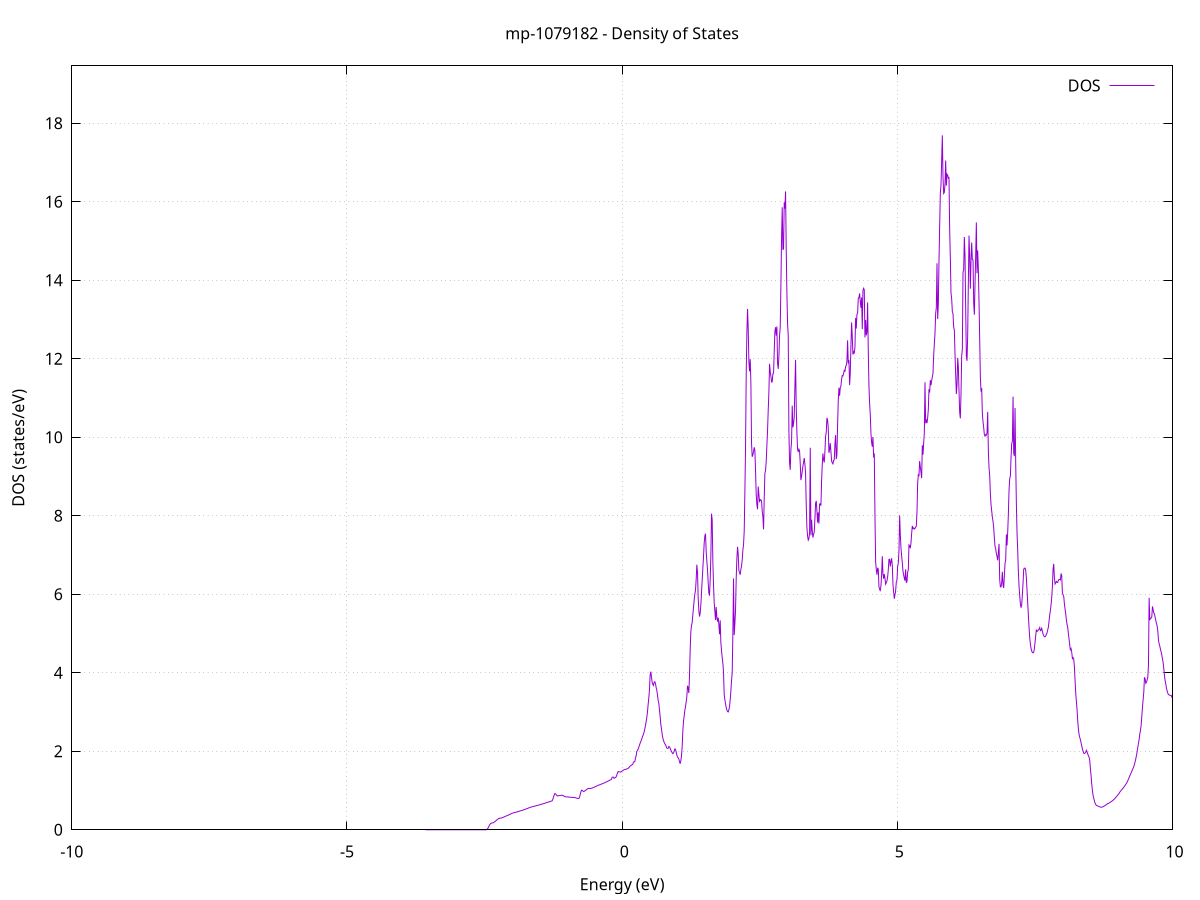 set title 'mp-1079182 - Density of States'
set xlabel 'Energy (eV)'
set ylabel 'DOS (states/eV)'
set grid
set xrange [-10:10]
set yrange [0:19.461]
set xzeroaxis lt -1
set terminal png size 800,600
set output 'mp-1079182_dos_gnuplot.png'
plot '-' using 1:2 with lines title 'DOS'
-3.576000 0.000000
-3.563900 0.000000
-3.551800 0.000000
-3.539700 0.000000
-3.527600 0.000000
-3.515400 0.000000
-3.503300 0.000000
-3.491200 0.000000
-3.479100 0.000000
-3.467000 0.000000
-3.454800 0.000000
-3.442700 0.000000
-3.430600 0.000000
-3.418500 0.000000
-3.406300 0.000000
-3.394200 0.000000
-3.382100 0.000000
-3.370000 0.000000
-3.357900 0.000000
-3.345700 0.000000
-3.333600 0.000000
-3.321500 0.000000
-3.309400 0.000000
-3.297300 0.000000
-3.285100 0.000000
-3.273000 0.000000
-3.260900 0.000000
-3.248800 0.000000
-3.236600 0.000000
-3.224500 0.000000
-3.212400 0.000000
-3.200300 0.000000
-3.188200 0.000000
-3.176000 0.000000
-3.163900 0.000000
-3.151800 0.000000
-3.139700 0.000000
-3.127600 0.000000
-3.115400 0.000000
-3.103300 0.000000
-3.091200 0.000000
-3.079100 0.000000
-3.067000 0.000000
-3.054800 0.000000
-3.042700 0.000000
-3.030600 0.000000
-3.018500 0.000000
-3.006300 0.000000
-2.994200 0.000000
-2.982100 0.000000
-2.970000 0.000000
-2.957900 0.000000
-2.945700 0.000000
-2.933600 0.000000
-2.921500 0.000000
-2.909400 0.000000
-2.897300 0.000000
-2.885100 0.000000
-2.873000 0.000000
-2.860900 0.000000
-2.848800 0.000000
-2.836700 0.000000
-2.824500 0.000000
-2.812400 0.000000
-2.800300 0.000000
-2.788200 0.000000
-2.776000 0.000000
-2.763900 0.000000
-2.751800 0.000000
-2.739700 0.000000
-2.727600 0.000000
-2.715400 0.000000
-2.703300 0.000000
-2.691200 0.000000
-2.679100 0.000000
-2.667000 0.000000
-2.654800 0.000000
-2.642700 0.000000
-2.630600 0.000000
-2.618500 0.000000
-2.606400 0.000000
-2.594200 0.000000
-2.582100 0.000000
-2.570000 0.000000
-2.557900 0.000000
-2.545700 0.000000
-2.533600 0.000000
-2.521500 0.000000
-2.509400 0.000000
-2.497300 0.000000
-2.485100 0.000000
-2.473000 0.000000
-2.460900 0.005500
-2.448800 0.020300
-2.436700 0.044300
-2.424500 0.077600
-2.412400 0.114200
-2.400300 0.142200
-2.388200 0.160800
-2.376000 0.170100
-2.363900 0.171900
-2.351800 0.175400
-2.339700 0.182100
-2.327600 0.191900
-2.315400 0.204800
-2.303300 0.218800
-2.291200 0.233200
-2.279100 0.247900
-2.267000 0.262800
-2.254800 0.275900
-2.242700 0.285800
-2.230600 0.292300
-2.218500 0.295400
-2.206400 0.297400
-2.194200 0.300600
-2.182100 0.305400
-2.170000 0.311900
-2.157900 0.319500
-2.145700 0.327100
-2.133600 0.334600
-2.121500 0.342100
-2.109400 0.349600
-2.097300 0.356900
-2.085100 0.364200
-2.073000 0.371400
-2.060900 0.378700
-2.048800 0.386300
-2.036700 0.394400
-2.024500 0.403000
-2.012400 0.411700
-2.000300 0.419400
-1.988200 0.426200
-1.976100 0.431400
-1.963900 0.435600
-1.951800 0.439600
-1.939700 0.443600
-1.927600 0.448100
-1.915400 0.453200
-1.903300 0.458400
-1.891200 0.463800
-1.879100 0.469100
-1.867000 0.474300
-1.854800 0.479500
-1.842700 0.484500
-1.830600 0.489400
-1.818500 0.494300
-1.806400 0.499500
-1.794200 0.505100
-1.782100 0.511100
-1.770000 0.517400
-1.757900 0.523800
-1.745800 0.530200
-1.733600 0.536700
-1.721500 0.543300
-1.709400 0.549900
-1.697300 0.556600
-1.685100 0.563300
-1.673000 0.569700
-1.660900 0.575600
-1.648800 0.580900
-1.636700 0.585600
-1.624500 0.590100
-1.612400 0.594500
-1.600300 0.598800
-1.588200 0.602900
-1.576100 0.607000
-1.563900 0.611200
-1.551800 0.615600
-1.539700 0.620300
-1.527600 0.625100
-1.515400 0.630000
-1.503300 0.634900
-1.491200 0.639800
-1.479100 0.644700
-1.467000 0.649600
-1.454800 0.654700
-1.442700 0.659900
-1.430600 0.665100
-1.418500 0.670500
-1.406400 0.675900
-1.394200 0.681400
-1.382100 0.686900
-1.370000 0.692400
-1.357900 0.697900
-1.345800 0.703400
-1.333600 0.709000
-1.321500 0.714500
-1.309400 0.720100
-1.297300 0.725700
-1.285100 0.731200
-1.273000 0.736800
-1.260900 0.770000
-1.248800 0.823600
-1.236700 0.874600
-1.224500 0.922900
-1.212400 0.917300
-1.200300 0.897200
-1.188200 0.878000
-1.176100 0.859600
-1.163900 0.863900
-1.151800 0.867600
-1.139700 0.870800
-1.127600 0.873800
-1.115500 0.876500
-1.103300 0.879000
-1.091200 0.881200
-1.079100 0.875500
-1.067000 0.864500
-1.054800 0.853800
-1.042700 0.843900
-1.030600 0.840900
-1.018500 0.839600
-1.006400 0.838200
-0.994200 0.836700
-0.982100 0.835200
-0.970000 0.833600
-0.957900 0.832000
-0.945800 0.830300
-0.933600 0.828500
-0.921500 0.826800
-0.909400 0.825200
-0.897300 0.824500
-0.885100 0.824100
-0.873000 0.823400
-0.860900 0.820200
-0.848800 0.815200
-0.836700 0.809400
-0.824500 0.804200
-0.812400 0.800400
-0.800300 0.798500
-0.788200 0.796500
-0.776100 0.824900
-0.763900 0.887200
-0.751800 0.952400
-0.739700 1.007900
-0.727600 1.004000
-0.715500 0.990500
-0.703300 0.976200
-0.691200 0.976900
-0.679100 0.989600
-0.667000 1.002600
-0.654800 1.015700
-0.642700 1.029100
-0.630600 1.042600
-0.618500 1.049300
-0.606400 1.055000
-0.594200 1.053800
-0.582100 1.051900
-0.570000 1.053000
-0.557900 1.057500
-0.545800 1.063200
-0.533600 1.069300
-0.521500 1.076200
-0.509400 1.083400
-0.497300 1.091300
-0.485200 1.099200
-0.473000 1.107100
-0.460900 1.115400
-0.448800 1.124100
-0.436700 1.131700
-0.424500 1.138200
-0.412400 1.144700
-0.400300 1.151200
-0.388200 1.158800
-0.376100 1.164600
-0.363900 1.170300
-0.351800 1.176300
-0.339700 1.184200
-0.327600 1.192000
-0.315500 1.200000
-0.303300 1.207900
-0.291200 1.216000
-0.279100 1.224000
-0.267000 1.232200
-0.254900 1.240800
-0.242700 1.249400
-0.230600 1.258300
-0.218500 1.266900
-0.206400 1.275200
-0.194200 1.283400
-0.182100 1.337900
-0.170000 1.339700
-0.157900 1.341700
-0.145800 1.311500
-0.133600 1.319600
-0.121500 1.328000
-0.109400 1.347700
-0.097300 1.395300
-0.085200 1.441100
-0.073000 1.484100
-0.060900 1.479300
-0.048800 1.475000
-0.036700 1.471300
-0.024500 1.472800
-0.012400 1.484800
-0.000300 1.496700
0.011800 1.508400
0.023900 1.520000
0.036100 1.531500
0.048200 1.536800
0.060300 1.539700
0.072400 1.542800
0.084500 1.548900
0.096700 1.557600
0.108800 1.566400
0.120900 1.581600
0.133000 1.601800
0.145100 1.621900
0.157300 1.634900
0.169400 1.647300
0.181500 1.657300
0.193600 1.670300
0.205800 1.726400
0.217900 1.730800
0.230000 1.734100
0.242100 1.822400
0.254200 1.885600
0.266400 2.000800
0.278500 2.015100
0.290600 2.058000
0.302700 2.102000
0.314800 2.159500
0.327000 2.205700
0.339100 2.245800
0.351200 2.296900
0.363300 2.344100
0.375400 2.391000
0.387600 2.439500
0.399700 2.492500
0.411800 2.565100
0.423900 2.655100
0.436100 2.755900
0.448200 2.861000
0.460300 3.007100
0.472400 3.191900
0.484500 3.360400
0.496700 3.575500
0.508800 3.949300
0.520900 4.028200
0.533000 3.889900
0.545100 3.759600
0.557300 3.702700
0.569400 3.676400
0.581500 3.757700
0.593600 3.771800
0.605700 3.723100
0.617900 3.620000
0.630000 3.556900
0.642100 3.434600
0.654200 3.293700
0.666400 3.223800
0.678500 3.051000
0.690600 2.885500
0.702700 2.685700
0.714800 2.572000
0.727000 2.437000
0.739100 2.337600
0.751200 2.270400
0.763300 2.229300
0.775400 2.194000
0.787600 2.159700
0.799700 2.127400
0.811800 2.080000
0.823900 2.073200
0.836100 2.077300
0.848200 2.122900
0.860300 2.112200
0.872400 2.076700
0.884500 2.033500
0.896700 1.994400
0.908800 1.964200
0.920900 1.940000
0.933000 1.953200
0.945100 2.003400
0.957300 2.058900
0.969400 2.053500
0.981500 1.981200
0.993600 1.905900
1.005700 1.855700
1.017900 1.834000
1.030000 1.803000
1.042100 1.737700
1.054200 1.683100
1.066400 1.758800
1.078500 1.879700
1.090600 2.114700
1.102700 2.511900
1.114800 2.758400
1.127000 2.900200
1.139100 3.042600
1.151200 3.128900
1.163300 3.258600
1.175400 3.387800
1.187600 3.667600
1.199700 3.618800
1.211800 3.483400
1.223900 3.921200
1.236000 4.584100
1.248200 5.044300
1.260300 5.197900
1.272400 5.285000
1.284500 5.482000
1.296700 5.663000
1.308800 5.856000
1.320900 6.004900
1.333000 6.106800
1.345100 6.377400
1.357300 6.753000
1.369400 6.549700
1.381500 5.905300
1.393600 5.583800
1.405700 5.432000
1.417900 5.518100
1.430000 5.734400
1.442100 6.047100
1.454200 6.359100
1.466300 6.657800
1.478500 6.958900
1.490600 7.306200
1.502700 7.484100
1.514800 7.544200
1.527000 7.087800
1.539100 6.846400
1.551200 6.618700
1.563300 6.293800
1.575400 6.031300
1.587600 5.964900
1.599700 6.373600
1.611800 6.960300
1.623900 8.051500
1.636000 7.898900
1.648200 6.832300
1.660300 6.242200
1.672400 5.778500
1.684500 5.573700
1.696700 5.343900
1.708800 5.676400
1.720900 5.410600
1.733000 5.304500
1.745100 5.406100
1.757300 5.235700
1.769400 4.981500
1.781500 5.337400
1.793600 4.767300
1.805700 4.569500
1.817900 4.387700
1.830000 4.246200
1.842100 4.006800
1.854200 3.444200
1.866300 3.316900
1.878500 3.208600
1.890600 3.112400
1.902700 3.050700
1.914800 3.011900
1.927000 3.001200
1.939100 3.057100
1.951200 3.138900
1.963300 3.313000
1.975400 3.531000
1.987600 3.795100
1.999700 3.992900
2.011800 4.982600
2.023900 6.401300
2.036000 4.960000
2.048200 5.250800
2.060300 5.596800
2.072400 6.400300
2.084500 6.905600
2.096600 7.208000
2.108800 7.030300
2.120900 6.603000
2.133000 6.551100
2.145100 6.498200
2.157300 6.634000
2.169400 6.723200
2.181500 6.874200
2.193600 7.124900
2.205700 7.267300
2.217900 7.602200
2.230000 8.587300
2.242100 9.715700
2.254200 11.583900
2.266300 12.655600
2.278500 13.267700
2.290600 12.786600
2.302700 11.925200
2.314800 11.678800
2.327000 11.989100
2.339100 11.401900
2.351200 9.843300
2.363300 9.502000
2.375400 9.552100
2.387600 9.633500
2.399700 9.744500
2.411800 9.669700
2.423900 9.145500
2.436000 8.534300
2.448200 8.283000
2.460300 8.166300
2.472400 8.745600
2.484500 8.552800
2.496600 8.346100
2.508800 8.411600
2.520900 8.398100
2.533000 8.380100
2.545100 8.112100
2.557300 7.987200
2.569400 7.654000
2.581500 8.451000
2.593600 9.078000
2.605700 9.156800
2.617900 9.384000
2.630000 9.797400
2.642100 10.167300
2.654200 10.690700
2.666300 11.141700
2.678500 11.869200
2.690600 11.674800
2.702700 11.557700
2.714800 11.408000
2.726900 11.411100
2.739100 11.619000
2.751200 11.633100
2.763300 12.177300
2.775400 12.700300
2.787600 12.803200
2.799700 12.589800
2.811800 12.821500
2.823900 11.883500
2.836000 11.741300
2.848200 12.058600
2.860300 12.589300
2.872400 12.805700
2.884500 13.857700
2.896600 15.081800
2.908800 15.858600
2.920900 14.773500
2.933000 14.804700
2.945100 15.982500
2.957200 15.823900
2.969400 16.263000
2.981500 14.768200
2.993600 13.682400
3.005700 12.892000
3.017900 12.589800
3.030000 10.156300
3.042100 9.355800
3.054200 9.169800
3.066300 9.686000
3.078500 9.897600
3.090600 10.804900
3.102700 10.253400
3.114800 10.352500
3.126900 10.515900
3.139100 11.303800
3.151200 11.970600
3.163300 10.757300
3.175400 10.118900
3.187600 9.699000
3.199700 9.623400
3.211800 9.695000
3.223900 9.650500
3.236000 9.336800
3.248200 8.908400
3.260300 8.999400
3.272400 9.134200
3.284500 9.265800
3.296600 9.363100
3.308800 9.469100
3.320900 9.319400
3.333000 9.084500
3.345100 8.273000
3.357200 7.697000
3.369400 7.482600
3.381500 7.379100
3.393600 7.416800
3.405700 7.562300
3.417900 9.733100
3.430000 7.501100
3.442100 7.900800
3.454200 7.614300
3.466300 7.444500
3.478500 7.529400
3.490600 7.586400
3.502700 7.922700
3.514800 8.318200
3.526900 8.378800
3.539100 8.127100
3.551200 7.828600
3.563300 8.084700
3.575400 7.800200
3.587500 8.300100
3.599700 8.304600
3.611800 8.256500
3.623900 8.888000
3.636000 9.296300
3.648200 9.587500
3.660300 9.424000
3.672400 9.358000
3.684500 9.638200
3.696600 10.019100
3.708800 10.129100
3.720900 10.493100
3.733000 10.435300
3.745100 10.240300
3.757200 9.600900
3.769400 9.689800
3.781500 9.852000
3.793600 9.631400
3.805700 9.398400
3.817800 9.346300
3.830000 9.322200
3.842100 9.409600
3.854200 9.421700
3.866300 9.820500
3.878500 10.057300
3.890600 9.443600
3.902700 9.557400
3.914800 10.314700
3.926900 10.936900
3.939100 11.262900
3.951200 11.056600
3.963300 11.264100
3.975400 11.304300
3.987500 11.483300
3.999700 11.570700
4.011800 11.561900
4.023900 11.623300
4.036000 11.704400
4.048200 11.684500
4.060300 11.804100
4.072400 11.828600
4.084500 11.938200
4.096600 12.468100
4.108800 11.875700
4.120900 11.967900
4.133000 11.328700
4.145100 11.623700
4.157200 12.326900
4.169400 12.926000
4.181500 12.562200
4.193600 12.106300
4.205700 12.171800
4.217800 12.133400
4.230000 12.297200
4.242100 13.040700
4.254200 12.769000
4.266300 13.131000
4.278500 13.162500
4.290600 13.546100
4.302700 13.557300
4.314800 13.663200
4.326900 13.456900
4.339100 13.296300
4.351200 13.561200
4.363300 12.754500
4.375400 13.737900
4.387500 13.794200
4.399700 13.755000
4.411800 12.543100
4.423900 12.985800
4.436000 12.595500
4.448100 12.673900
4.460300 13.435700
4.472400 12.193000
4.484500 11.308400
4.496600 10.862600
4.508800 10.577300
4.520900 10.100300
4.533000 9.864300
4.545100 9.758900
4.557200 10.006300
4.569400 9.484700
4.581500 9.588400
4.593600 8.031200
4.605700 6.831000
4.617800 6.630900
4.630000 6.496000
4.642100 6.674300
4.654200 6.634400
4.666300 6.193900
4.678400 6.119500
4.690600 6.096700
4.702700 6.215100
4.714800 6.509700
4.726900 6.968300
4.739100 6.516100
4.751200 6.395400
4.763300 6.513900
4.775400 6.410300
4.787500 6.257400
4.799700 6.294000
4.811800 6.344100
4.823900 6.440600
4.836000 6.625200
4.848100 6.888100
4.860300 6.893300
4.872400 6.707900
4.884500 6.836800
4.896600 6.917200
4.908800 6.729400
4.920900 6.255300
4.933000 6.060900
4.945100 5.886600
4.957200 5.987500
4.969400 6.088000
4.981500 6.317400
4.993600 6.357500
5.005700 6.699700
5.017800 6.803000
5.030000 7.097200
5.042100 8.008800
5.054200 7.520600
5.066300 7.181800
5.078400 6.973800
5.090600 6.805300
5.102700 6.585800
5.114800 6.499200
5.126900 6.403300
5.139100 6.346100
5.151200 6.636800
5.163300 6.303100
5.175400 6.315900
5.187500 6.552800
5.199700 6.627100
5.211800 7.256500
5.223900 7.236700
5.236000 7.173000
5.248100 7.307900
5.260300 7.548400
5.272400 7.742200
5.284500 7.674600
5.296600 7.691300
5.308700 7.661700
5.320900 7.677800
5.333000 7.705900
5.345100 7.741600
5.357200 8.085300
5.369400 8.824600
5.381500 9.042800
5.393600 9.025100
5.405700 9.393400
5.417800 9.241100
5.430000 9.109800
5.442100 8.957800
5.454200 9.797100
5.466300 9.556200
5.478400 9.841300
5.490600 10.115200
5.502700 11.400700
5.514800 10.356000
5.526900 10.453600
5.539100 10.358900
5.551200 10.492400
5.563300 10.705900
5.575400 11.224900
5.587500 11.139400
5.599700 11.454100
5.611800 11.326000
5.623900 11.439400
5.636000 11.533200
5.648100 11.632600
5.660300 12.084800
5.672400 12.367100
5.684500 12.647700
5.696600 13.151600
5.708700 13.298500
5.720900 14.431900
5.733000 13.010100
5.745100 13.388600
5.757200 14.484600
5.769400 15.379500
5.781500 16.220600
5.793600 16.416800
5.805700 17.046200
5.817800 17.691900
5.830000 16.635100
5.842100 16.210800
5.854200 16.236500
5.866300 16.444700
5.878400 17.049000
5.890600 16.410000
5.902700 16.701700
5.914800 16.675800
5.926900 16.603400
5.939000 16.613800
5.951200 15.274600
5.963300 14.567500
5.975400 13.672700
5.987500 13.530600
5.999700 13.201200
6.011800 13.147400
6.023900 12.803500
6.036000 12.733400
6.048100 12.120900
6.060300 11.593100
6.072400 11.101000
6.084500 11.338400
6.096600 12.022300
6.108700 11.793700
6.120900 11.166900
6.133000 10.634600
6.145100 10.480900
6.157200 11.089700
6.169300 12.062900
6.181500 12.239800
6.193600 14.209400
6.205700 14.259800
6.217800 15.100500
6.230000 14.630700
6.242100 13.282400
6.254200 12.066800
6.266300 11.947900
6.278400 12.593200
6.290600 13.936900
6.302700 15.138500
6.314800 14.628500
6.326900 13.784200
6.339000 14.508500
6.351200 14.959900
6.363300 14.530000
6.375400 14.519500
6.387500 13.425500
6.399700 13.121100
6.411800 13.906500
6.423900 14.629800
6.436000 15.473600
6.448100 14.179400
6.460300 14.760200
6.472400 14.285200
6.484500 13.451900
6.496600 12.511200
6.508700 11.544800
6.520900 11.162300
6.533000 11.251600
6.545100 10.596900
6.557200 10.393100
6.569300 10.249500
6.581500 10.066100
6.593600 10.028300
6.605700 10.067200
6.617800 10.053200
6.630000 10.109700
6.642100 10.646000
6.654200 9.625400
6.666300 9.221600
6.678400 9.032200
6.690600 8.572300
6.702700 8.282100
6.714800 8.122100
6.726900 7.963900
6.739000 7.855900
6.751200 7.698800
6.763300 7.433000
6.775400 7.221700
6.787500 7.155600
6.799600 7.036800
6.811800 6.963700
6.823900 6.864400
6.836000 7.064500
6.848100 7.285300
6.860300 6.372300
6.872400 6.189400
6.884500 6.187300
6.896600 6.295000
6.908700 6.573400
6.920900 6.227300
6.933000 6.159700
6.945100 6.478900
6.957200 6.790400
6.969300 6.878000
6.981500 7.525900
6.993600 7.244500
7.005700 7.587300
7.017800 8.048400
7.029900 8.649900
7.042100 8.946000
7.054200 9.011300
7.066300 9.484400
7.078400 9.838700
7.090600 9.898600
7.102700 11.035800
7.114800 9.593600
7.126900 9.520700
7.139000 10.744800
7.151200 9.338100
7.163300 8.291200
7.175400 7.555300
7.187500 7.115700
7.199600 6.574200
7.211800 6.201900
7.223900 5.959300
7.236000 5.758500
7.248100 5.657000
7.260300 5.738900
7.272400 5.994900
7.284500 6.286300
7.296600 6.639400
7.308700 6.662800
7.320900 6.666100
7.333000 6.607700
7.345100 6.408600
7.357200 6.095200
7.369300 5.782600
7.381500 5.448300
7.393600 5.145400
7.405700 4.897200
7.417800 4.721300
7.429900 4.622000
7.442100 4.554900
7.454200 4.514600
7.466300 4.505600
7.478400 4.524300
7.490600 4.612900
7.502700 4.780200
7.514800 4.941800
7.526900 5.100300
7.539000 5.054400
7.551200 5.064100
7.563300 5.098100
7.575400 5.110300
7.587500 5.150600
7.599600 5.072000
7.611800 5.085600
7.623900 5.132600
7.636000 5.054900
7.648100 4.989100
7.660200 4.944000
7.672400 4.918600
7.684500 4.917100
7.696600 4.937800
7.708700 4.982600
7.720900 5.017600
7.733000 5.093000
7.745100 5.167600
7.757200 5.315700
7.769300 5.475500
7.781500 5.592500
7.793600 5.738500
7.805700 5.920500
7.817800 6.201100
7.829900 6.641300
7.842100 6.774300
7.854200 6.419900
7.866300 6.261100
7.878400 6.292100
7.890500 6.327200
7.902700 6.301700
7.914800 6.300800
7.926900 6.357200
7.939000 6.374300
7.951200 6.382100
7.963300 6.364400
7.975400 6.529600
7.987500 6.470300
7.999600 6.031200
8.011800 5.988100
8.023900 5.944200
8.036000 5.752100
8.048100 5.623900
8.060200 5.500100
8.072400 5.338200
8.084500 5.225900
8.096600 5.153500
8.108700 4.991000
8.120900 4.854400
8.133000 4.703600
8.145100 4.570100
8.157200 4.611600
8.169300 4.519300
8.181500 4.361600
8.193600 4.386400
8.205700 4.347100
8.217800 4.146800
8.229900 3.803600
8.242100 3.466700
8.254200 3.264800
8.266300 3.048200
8.278400 2.764100
8.290500 2.566800
8.302700 2.424700
8.314800 2.351400
8.326900 2.294300
8.339000 2.214400
8.351200 2.135700
8.363300 2.060600
8.375400 1.998000
8.387500 1.949300
8.399600 1.943200
8.411800 1.952800
8.423900 1.980500
8.436000 2.024200
8.448100 1.981400
8.460200 1.930900
8.472400 1.884700
8.484500 1.851700
8.496600 1.761500
8.508700 1.551500
8.520800 1.372900
8.533000 1.151800
8.545100 0.999500
8.557200 0.871500
8.569300 0.803400
8.581500 0.737400
8.593600 0.672200
8.605700 0.639900
8.617800 0.624400
8.629900 0.613800
8.642100 0.606700
8.654200 0.599300
8.666300 0.591600
8.678400 0.583700
8.690500 0.578200
8.702700 0.575500
8.714800 0.575600
8.726900 0.580300
8.739000 0.588900
8.751200 0.598800
8.763300 0.609000
8.775400 0.619500
8.787500 0.630000
8.799600 0.641700
8.811800 0.654800
8.823900 0.669300
8.836000 0.672500
8.848100 0.680500
8.860200 0.691900
8.872400 0.704400
8.884500 0.716000
8.896600 0.727300
8.908700 0.739800
8.920800 0.753800
8.933000 0.769200
8.945100 0.785800
8.957200 0.805000
8.969300 0.824700
8.981500 0.844600
8.993600 0.864600
9.005700 0.884700
9.017800 0.905400
9.029900 0.927000
9.042100 0.958800
9.054200 0.981600
9.066300 1.002900
9.078400 1.022900
9.090500 1.041800
9.102700 1.059900
9.114800 1.083600
9.126900 1.107500
9.139000 1.132100
9.151100 1.157300
9.163300 1.183500
9.175400 1.215100
9.187500 1.251000
9.199600 1.290500
9.211800 1.330300
9.223900 1.370300
9.236000 1.410500
9.248100 1.449300
9.260200 1.487700
9.272400 1.527500
9.284500 1.568900
9.296600 1.611000
9.308700 1.664600
9.320800 1.731900
9.333000 1.807700
9.345100 1.892400
9.357200 1.989700
9.369300 2.094200
9.381400 2.197700
9.393600 2.300700
9.405700 2.441400
9.417800 2.533100
9.429900 2.659300
9.442100 2.880600
9.454200 3.114000
9.466300 3.318700
9.478400 3.504200
9.490500 3.884700
9.502700 3.844000
9.514800 3.731900
9.526900 3.756400
9.539000 3.814600
9.551100 3.884000
9.563300 4.181400
9.575400 5.911100
9.587500 5.355100
9.599600 5.374500
9.611800 5.400100
9.623900 5.423800
9.636000 5.691600
9.648100 5.613400
9.660200 5.520800
9.672400 5.500600
9.684500 5.410000
9.696600 5.333000
9.708700 5.253600
9.720800 5.195500
9.733000 5.058900
9.745100 4.835000
9.757200 4.737700
9.769300 4.677900
9.781400 4.598100
9.793600 4.527600
9.805700 4.452100
9.817800 4.351900
9.829900 4.253200
9.842100 4.106500
9.854200 3.922800
9.866300 3.796800
9.878400 3.711700
9.890500 3.606500
9.902700 3.536300
9.914800 3.480300
9.926900 3.444600
9.939000 3.433500
9.951100 3.427000
9.963300 3.423700
9.975400 3.426500
9.987500 3.384500
9.999600 3.354600
10.011700 3.337300
10.023900 3.377300
10.036000 3.343800
10.048100 3.301700
10.060200 3.281800
10.072400 3.249000
10.084500 3.151100
10.096600 3.137100
10.108700 3.124800
10.120800 3.115700
10.133000 3.106700
10.145100 3.094900
10.157200 3.082400
10.169300 3.078000
10.181400 3.073000
10.193600 3.068500
10.205700 3.058500
10.217800 3.047200
10.229900 3.003600
10.242000 2.955000
10.254200 2.917600
10.266300 2.883600
10.278400 2.848800
10.290500 2.811600
10.302700 2.776400
10.314800 2.743400
10.326900 2.712500
10.339000 2.684400
10.351100 2.658000
10.363300 2.632400
10.375400 2.615300
10.387500 2.599900
10.399600 2.589000
10.411700 2.579900
10.423900 2.572800
10.436000 2.565900
10.448100 2.562800
10.460200 2.561700
10.472400 2.561600
10.484500 2.559100
10.496600 2.554900
10.508700 2.551400
10.520800 2.550800
10.533000 2.550500
10.545100 2.550300
10.557200 2.550600
10.569300 2.550000
10.581400 2.544700
10.593600 2.542800
10.605700 2.532900
10.617800 2.553400
10.629900 2.535900
10.642000 2.490400
10.654200 2.464200
10.666300 2.451800
10.678400 2.438500
10.690500 2.426900
10.702700 2.418600
10.714800 2.411500
10.726900 2.405400
10.739000 2.399500
10.751100 2.394200
10.763300 2.357900
10.775400 2.347500
10.787500 2.337400
10.799600 2.327700
10.811700 2.311000
10.823900 2.292400
10.836000 2.272900
10.848100 2.252500
10.860200 2.238200
10.872300 2.228000
10.884500 2.221200
10.896600 2.202500
10.908700 2.183600
10.920800 2.166700
10.933000 2.151200
10.945100 2.136300
10.957200 2.122000
10.969300 2.107700
10.981400 2.093100
10.993600 2.080100
11.005700 2.069100
11.017800 2.059200
11.029900 2.049300
11.042000 2.039300
11.054200 2.029000
11.066300 2.019500
11.078400 2.009000
11.090500 1.999200
11.102600 1.991600
11.114800 1.984000
11.126900 1.978300
11.139000 1.973200
11.151100 1.971300
11.163300 1.971300
11.175400 1.973900
11.187500 1.979000
11.199600 1.983600
11.211700 1.988000
11.223900 1.992500
11.236000 1.997100
11.248100 2.003600
11.260200 2.013900
11.272300 2.028500
11.284500 2.041100
11.296600 2.048100
11.308700 2.053600
11.320800 2.052800
11.333000 2.039600
11.345100 2.023200
11.357200 2.003200
11.369300 1.980800
11.381400 1.974100
11.393600 1.969900
11.405700 1.976500
11.417800 1.980200
11.429900 1.989000
11.442000 2.004300
11.454200 2.033800
11.466300 2.073500
11.478400 2.113100
11.490500 2.153700
11.502600 2.197300
11.514800 2.223600
11.526900 2.220700
11.539000 2.213000
11.551100 2.199500
11.563300 2.186800
11.575400 2.182600
11.587500 2.212000
11.599600 2.232800
11.611700 2.132900
11.623900 2.030300
11.636000 1.985900
11.648100 1.990500
11.660200 1.972400
11.672300 1.959100
11.684500 1.999700
11.696600 2.097300
11.708700 2.180900
11.720800 2.241700
11.732900 2.257700
11.745100 2.250200
11.757200 2.190700
11.769300 2.075100
11.781400 2.095500
11.793600 2.164600
11.805700 2.359800
11.817800 2.608500
11.829900 2.823300
11.842000 2.999400
11.854200 3.137600
11.866300 3.132600
11.878400 3.151600
11.890500 3.203000
11.902600 3.239000
11.914800 3.302800
11.926900 3.391100
11.939000 3.595800
11.951100 3.657500
11.963300 3.671700
11.975400 3.636000
11.987500 3.555800
11.999600 3.509500
12.011700 3.381000
12.023900 3.203200
12.036000 3.012400
12.048100 2.916100
12.060200 2.844700
12.072300 2.806100
12.084500 2.769200
12.096600 2.720700
12.108700 2.661700
12.120800 2.623100
12.132900 2.591000
12.145100 2.561500
12.157200 2.510700
12.169300 2.472900
12.181400 2.434700
12.193600 2.401300
12.205700 2.389400
12.217800 2.391400
12.229900 2.400000
12.242000 2.451200
12.254200 2.507800
12.266300 2.558900
12.278400 2.660300
12.290500 2.799000
12.302600 3.197400
12.314800 3.035800
12.326900 3.149600
12.339000 3.143400
12.351100 3.247800
12.363200 3.270500
12.375400 3.257900
12.387500 3.252800
12.399600 3.234300
12.411700 3.219800
12.423900 3.225800
12.436000 3.254200
12.448100 3.289000
12.460200 3.332100
12.472300 3.401900
12.484500 3.407300
12.496600 3.412600
12.508700 3.444900
12.520800 3.491500
12.532900 3.540900
12.545100 3.610600
12.557200 3.771500
12.569300 3.892900
12.581400 3.817300
12.593500 3.745300
12.605700 3.521700
12.617800 3.356400
12.629900 3.282400
12.642000 3.230200
12.654200 3.189200
12.666300 3.143300
12.678400 3.108600
12.690500 3.080600
12.702600 3.070500
12.714800 3.076100
12.726900 3.085900
12.739000 3.133000
12.751100 3.103400
12.763200 3.111900
12.775400 3.194300
12.787500 3.289800
12.799600 3.261400
12.811700 3.195300
12.823900 3.184300
12.836000 3.187000
12.848100 3.194900
12.860200 3.197700
12.872300 3.193400
12.884500 3.158500
12.896600 3.154600
12.908700 3.151400
12.920800 3.152600
12.932900 3.155000
12.945100 3.128700
12.957200 3.103400
12.969300 3.097100
12.981400 3.082800
12.993500 3.076700
13.005700 2.990200
13.017800 2.882300
13.029900 2.831900
13.042000 2.877900
13.054200 2.850000
13.066300 2.780100
13.078400 2.756800
13.090500 2.739500
13.102600 2.727700
13.114800 2.753200
13.126900 2.749800
13.139000 2.749600
13.151100 2.740600
13.163200 2.769100
13.175400 2.768100
13.187500 2.777200
13.199600 2.783400
13.211700 2.793000
13.223800 2.820400
13.236000 2.826400
13.248100 2.831200
13.260200 2.835000
13.272300 2.862400
13.284500 2.835500
13.296600 2.804900
13.308700 2.777000
13.320800 2.747000
13.332900 2.725200
13.345100 2.715600
13.357200 2.706400
13.369300 2.698200
13.381400 2.679900
13.393500 2.764900
13.405700 2.693400
13.417800 2.645000
13.429900 2.616700
13.442000 2.701700
13.454100 2.701000
13.466300 2.710100
13.478400 2.725200
13.490500 2.745800
13.502600 2.841300
13.514800 2.685000
13.526900 2.663700
13.539000 2.646000
13.551100 2.632500
13.563200 2.570700
13.575400 2.560100
13.587500 2.548700
13.599600 2.533600
13.611700 2.519700
13.623800 2.504600
13.636000 2.489800
13.648100 2.478600
13.660200 2.479300
13.672300 2.479300
13.684500 2.484300
13.696600 2.538000
13.708700 2.548500
13.720800 2.506100
13.732900 2.455600
13.745100 2.433800
13.757200 2.449800
13.769300 2.462400
13.781400 2.471300
13.793500 2.484300
13.805700 2.499800
13.817800 2.510000
13.829900 2.527600
13.842000 2.534800
13.854100 2.648100
13.866300 2.643400
13.878400 2.642000
13.890500 2.700100
13.902600 2.730400
13.914800 2.759400
13.926900 2.777300
13.939000 2.792400
13.951100 2.805600
13.963200 2.817800
13.975400 2.835000
13.987500 2.848000
13.999600 2.858200
14.011700 2.864000
14.023800 2.854800
14.036000 2.897800
14.048100 2.879800
14.060200 2.864100
14.072300 2.843700
14.084400 2.826500
14.096600 2.811500
14.108700 2.819100
14.120800 2.820200
14.132900 2.823600
14.145100 2.829200
14.157200 2.837000
14.169300 2.836000
14.181400 2.844100
14.193500 2.930600
14.205700 2.981000
14.217800 2.993000
14.229900 2.978100
14.242000 2.961500
14.254100 2.899300
14.266300 2.841100
14.278400 2.842000
14.290500 2.844100
14.302600 2.840400
14.314700 2.837700
14.326900 2.838300
14.339000 2.822900
14.351100 2.822300
14.363200 2.800400
14.375400 2.766800
14.387500 2.757500
14.399600 2.770700
14.411700 2.795300
14.423800 2.820300
14.436000 2.761900
14.448100 2.718700
14.460200 2.712500
14.472300 2.690200
14.484400 2.684800
14.496600 2.680300
14.508700 2.678500
14.520800 2.677600
14.532900 2.677600
14.545100 2.700700
14.557200 2.712900
14.569300 2.734800
14.581400 2.712200
14.593500 2.698900
14.605700 2.685400
14.617800 2.676900
14.629900 2.648700
14.642000 2.646100
14.654100 2.647900
14.666300 2.651100
14.678400 2.660000
14.690500 2.673300
14.702600 2.695700
14.714700 2.702600
14.726900 2.731500
14.739000 2.762100
14.751100 2.796500
14.763200 2.836800
14.775400 2.905200
14.787500 3.070200
14.799600 3.244400
14.811700 3.389200
14.823800 3.470600
14.836000 3.503400
14.848100 3.436100
14.860200 3.230100
14.872300 3.117500
14.884400 3.234400
14.896600 3.579500
14.908700 3.890400
14.920800 4.284100
14.932900 4.335900
14.945000 4.390200
14.957200 4.108700
14.969300 3.791700
14.981400 3.641400
14.993500 3.607900
15.005700 3.688700
15.017800 3.587800
15.029900 3.138300
15.042000 2.843800
15.054100 2.584200
15.066300 2.383400
15.078400 2.243600
15.090500 2.678800
15.102600 2.197100
15.114700 2.170400
15.126900 2.150100
15.139000 2.135500
15.151100 2.030200
15.163200 1.994900
15.175400 1.971900
15.187500 1.992900
15.199600 2.023200
15.211700 2.057400
15.223800 2.113000
15.236000 2.160900
15.248100 2.223100
15.260200 2.293300
15.272300 2.371200
15.284400 2.452300
15.296600 2.534900
15.308700 2.626200
15.320800 2.730000
15.332900 2.863500
15.345000 3.088800
15.357200 3.090400
15.369300 3.101900
15.381400 3.122400
15.393500 3.170200
15.405700 3.216800
15.417800 3.261600
15.429900 3.305900
15.442000 3.349800
15.454100 3.423700
15.466300 3.543700
15.478400 3.700800
15.490500 3.878100
15.502600 4.084800
15.514700 4.398500
15.526900 4.162800
15.539000 4.187300
15.551100 4.219600
15.563200 4.247400
15.575300 4.327000
15.587500 4.351700
15.599600 4.401800
15.611700 4.495600
15.623800 4.495000
15.636000 4.476500
15.648100 4.385500
15.660200 4.311900
15.672300 4.246900
15.684400 4.173000
15.696600 4.115500
15.708700 4.042800
15.720800 3.967200
15.732900 3.891300
15.745000 3.816800
15.757200 3.745100
15.769300 3.671800
15.781400 3.597100
15.793500 3.524900
15.805600 3.448800
15.817800 3.607600
15.829900 3.549200
15.842000 3.304600
15.854100 3.216900
15.866300 3.140700
15.878400 3.058500
15.890500 3.003800
15.902600 2.945500
15.914700 2.846300
15.926900 2.817200
15.939000 2.764800
15.951100 2.720800
15.963200 2.697100
15.975300 2.682100
15.987500 2.664300
15.999600 2.650900
16.011700 2.661100
16.023800 2.710000
16.036000 2.767200
16.048100 2.794000
16.060200 2.865200
16.072300 2.938400
16.084400 3.015800
16.096600 3.038400
16.108700 3.008700
16.120800 2.991400
16.132900 3.005400
16.145000 2.999500
16.157200 2.994800
16.169300 3.003000
16.181400 2.981400
16.193500 2.968900
16.205600 2.958700
16.217800 2.957000
16.229900 2.957100
16.242000 2.955900
16.254100 2.953300
16.266300 3.175100
16.278400 2.868100
16.290500 2.885900
16.302600 2.891700
16.314700 2.911100
16.326900 2.931600
16.339000 2.961700
16.351100 3.002400
16.363200 3.005000
16.375300 3.095800
16.387500 3.174700
16.399600 3.254200
16.411700 3.330800
16.423800 3.395100
16.435900 3.442900
16.448100 3.581600
16.460200 3.616500
16.472300 3.600300
16.484400 3.615200
16.496600 3.683900
16.508700 3.704500
16.520800 3.704600
16.532900 3.775100
16.545000 3.849500
16.557200 3.919300
16.569300 4.018500
16.581400 3.929800
16.593500 3.950200
16.605600 3.979600
16.617800 4.009900
16.629900 4.010300
16.642000 4.017200
16.654100 4.032900
16.666200 4.475800
16.678400 4.042800
16.690500 4.108100
16.702600 4.122500
16.714700 4.028000
16.726900 4.032400
16.739000 3.970200
16.751100 3.956800
16.763200 3.935700
16.775300 3.912300
16.787500 3.870700
16.799600 3.789400
16.811700 3.749000
16.823800 3.700600
16.835900 3.993000
16.848100 4.043700
16.860200 4.103700
16.872300 3.983800
16.884400 4.009700
16.896600 3.972000
16.908700 4.003100
16.920800 3.993300
16.932900 3.986000
16.945000 3.960400
16.957200 4.001300
16.969300 4.051000
16.981400 4.077100
16.993500 4.101300
17.005600 4.117700
17.017800 4.124800
17.029900 4.120100
17.042000 4.139300
17.054100 4.105000
17.066200 4.028500
17.078400 3.992800
17.090500 3.933400
17.102600 3.853600
17.114700 3.787100
17.126900 3.681400
17.139000 3.576400
17.151100 3.554900
17.163200 3.563400
17.175300 3.578600
17.187500 3.662700
17.199600 3.722100
17.211700 3.739700
17.223800 3.656300
17.235900 3.576800
17.248100 3.523500
17.260200 3.442200
17.272300 3.244100
17.284400 3.126400
17.296500 3.048900
17.308700 3.106000
17.320800 3.059400
17.332900 3.057400
17.345000 3.068300
17.357200 3.108500
17.369300 3.175200
17.381400 3.261200
17.393500 3.380100
17.405600 3.512500
17.417800 3.692300
17.429900 3.934500
17.442000 4.095700
17.454100 4.036500
17.466200 4.010500
17.478400 4.002400
17.490500 4.046300
17.502600 4.063800
17.514700 4.088200
17.526800 4.147300
17.539000 4.295200
17.551100 4.483900
17.563200 4.766200
17.575300 5.167300
17.587500 5.101600
17.599600 5.008100
17.611700 4.790700
17.623800 4.614300
17.635900 4.471300
17.648100 4.190200
17.660200 4.060400
17.672300 3.931900
17.684400 3.803300
17.696500 3.665400
17.708700 3.531900
17.720800 3.388900
17.732900 3.178100
17.745000 2.964000
17.757200 2.807700
17.769300 2.801100
17.781400 2.820200
17.793500 2.711700
17.805600 2.524000
17.817800 2.584800
17.829900 2.559200
17.842000 2.529200
17.854100 2.485500
17.866200 2.434100
17.878400 2.464200
17.890500 2.532600
17.902600 2.498200
17.914700 2.438500
17.926800 2.331100
17.939000 2.223000
17.951100 2.045900
17.963200 1.984800
17.975300 1.935900
17.987500 1.889200
17.999600 1.753100
18.011700 1.713000
18.023800 1.616400
18.035900 1.564800
18.048100 1.509500
18.060200 1.450500
18.072300 1.387800
18.084400 1.319100
18.096500 1.200300
18.108700 1.123600
18.120800 1.078700
18.132900 1.033900
18.145000 0.990600
18.157100 0.948700
18.169300 0.909200
18.181400 0.848000
18.193500 0.760500
18.205600 0.727500
18.217800 0.709200
18.229900 0.692300
18.242000 0.676900
18.254100 0.662800
18.266200 0.649900
18.278400 0.638100
18.290500 0.627800
18.302600 0.617700
18.314700 0.607400
18.326800 0.597800
18.339000 0.588800
18.351100 0.579300
18.363200 0.569400
18.375300 0.563300
18.387500 0.557700
18.399600 0.552300
18.411700 0.547100
18.423800 0.542000
18.435900 0.536800
18.448100 0.531500
18.460200 0.526000
18.472300 0.520500
18.484400 0.514600
18.496500 0.508300
18.508700 0.501500
18.520800 0.494800
18.532900 0.488300
18.545000 0.482100
18.557100 0.476200
18.569300 0.470700
18.581400 0.465400
18.593500 0.460400
18.605600 0.455700
18.617800 0.451300
18.629900 0.447100
18.642000 0.443100
18.654100 0.439300
18.666200 0.435800
18.678400 0.432500
18.690500 0.429300
18.702600 0.432700
18.714700 0.444400
18.726800 0.452900
18.739000 0.455700
18.751100 0.446700
18.763200 0.436000
18.775300 0.425500
18.787400 0.415000
18.799600 0.405100
18.811700 0.395900
18.823800 0.387200
18.835900 0.379300
18.848100 0.378300
18.860200 0.382200
18.872300 0.384400
18.884400 0.362300
18.896500 0.332600
18.908700 0.301700
18.920800 0.272000
18.932900 0.243700
18.945000 0.216600
18.957100 0.201800
18.969300 0.188500
18.981400 0.176000
18.993500 0.164200
19.005600 0.153000
19.017700 0.142600
19.029900 0.132900
19.042000 0.123800
19.054100 0.115500
19.066200 0.107800
19.078400 0.100800
19.090500 0.094600
19.102600 0.085200
19.114700 0.081600
19.126800 0.078500
19.139000 0.075600
19.151100 0.072800
19.163200 0.070000
19.175300 0.067200
19.187400 0.064400
19.199600 0.061700
19.211700 0.059000
19.223800 0.056300
19.235900 0.053600
19.248100 0.051000
19.260200 0.048400
19.272300 0.045800
19.284400 0.043200
19.296500 0.040600
19.308700 0.038100
19.320800 0.035600
19.332900 0.033100
19.345000 0.030700
19.357100 0.028300
19.369300 0.025900
19.381400 0.023500
19.393500 0.021300
19.405600 0.019200
19.417700 0.017100
19.429900 0.015200
19.442000 0.013400
19.454100 0.011600
19.466200 0.009900
19.478400 0.008400
19.490500 0.006900
19.502600 0.005500
19.514700 0.004300
19.526800 0.003100
19.539000 0.002000
19.551100 0.001000
19.563200 0.000100
19.575300 0.000000
19.587400 0.000000
19.599600 0.000000
19.611700 0.000000
19.623800 0.000000
19.635900 0.000000
19.648000 0.000000
19.660200 0.000000
19.672300 0.000000
19.684400 0.000000
19.696500 0.000000
19.708700 0.000000
19.720800 0.000000
19.732900 0.000000
19.745000 0.000000
19.757100 0.000000
19.769300 0.000000
19.781400 0.000000
19.793500 0.000000
19.805600 0.000000
19.817700 0.000000
19.829900 0.000000
19.842000 0.000000
19.854100 0.000000
19.866200 0.000000
19.878300 0.000000
19.890500 0.000000
19.902600 0.000000
19.914700 0.000000
19.926800 0.000000
19.939000 0.000000
19.951100 0.000000
19.963200 0.000000
19.975300 0.000000
19.987400 0.000000
19.999600 0.000000
20.011700 0.000000
20.023800 0.000000
20.035900 0.000000
20.048000 0.000000
20.060200 0.000000
20.072300 0.000000
20.084400 0.000000
20.096500 0.000000
20.108700 0.000000
20.120800 0.000000
20.132900 0.000000
20.145000 0.000000
20.157100 0.000000
20.169300 0.000000
20.181400 0.000000
20.193500 0.000000
20.205600 0.000000
20.217700 0.000000
20.229900 0.000000
20.242000 0.000000
20.254100 0.000000
20.266200 0.000000
20.278300 0.000000
20.290500 0.000000
20.302600 0.000000
20.314700 0.000000
20.326800 0.000000
20.339000 0.000000
20.351100 0.000000
20.363200 0.000000
20.375300 0.000000
20.387400 0.000000
20.399600 0.000000
20.411700 0.000000
20.423800 0.000000
20.435900 0.000000
20.448000 0.000000
20.460200 0.000000
20.472300 0.000000
20.484400 0.000000
20.496500 0.000000
20.508600 0.000000
20.520800 0.000000
20.532900 0.000000
20.545000 0.000000
20.557100 0.000000
20.569300 0.000000
20.581400 0.000000
20.593500 0.000000
20.605600 0.000000
20.617700 0.000000
20.629900 0.000000
20.642000 0.000000
20.654100 0.000000
20.666200 0.000000
e
